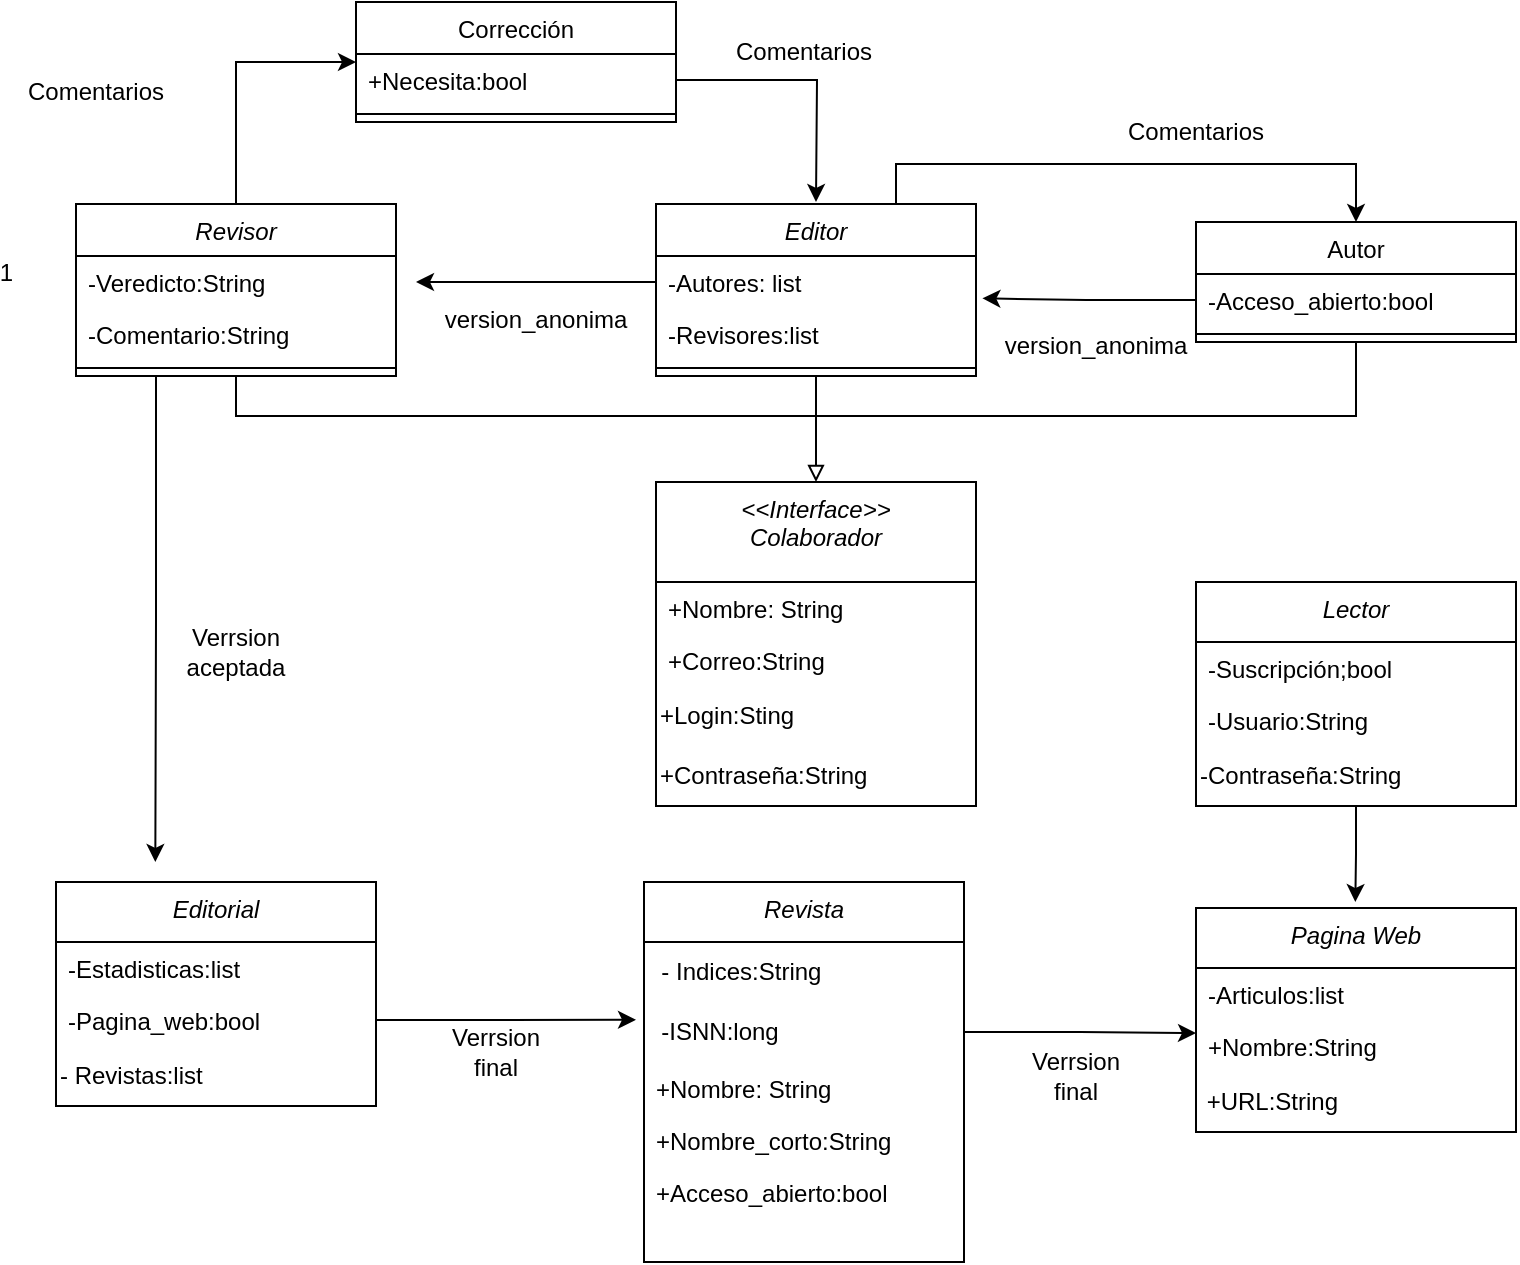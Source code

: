<mxfile version="20.8.23" type="device"><diagram id="C5RBs43oDa-KdzZeNtuy" name="Page-1"><mxGraphModel dx="1167" dy="610" grid="1" gridSize="10" guides="1" tooltips="1" connect="1" arrows="1" fold="1" page="1" pageScale="1" pageWidth="827" pageHeight="1169" math="0" shadow="0"><root><mxCell id="WIyWlLk6GJQsqaUBKTNV-0"/><mxCell id="WIyWlLk6GJQsqaUBKTNV-1" parent="WIyWlLk6GJQsqaUBKTNV-0"/><mxCell id="6Xy0rmNqguQryWlu0wrp-27" style="edgeStyle=orthogonalEdgeStyle;rounded=0;orthogonalLoop=1;jettySize=auto;html=1;exitX=0.75;exitY=0;exitDx=0;exitDy=0;entryX=0.5;entryY=0;entryDx=0;entryDy=0;" edge="1" parent="WIyWlLk6GJQsqaUBKTNV-1" source="zkfFHV4jXpPFQw0GAbJ--0" target="zkfFHV4jXpPFQw0GAbJ--17"><mxGeometry relative="1" as="geometry"/></mxCell><mxCell id="6Xy0rmNqguQryWlu0wrp-33" style="edgeStyle=orthogonalEdgeStyle;rounded=0;orthogonalLoop=1;jettySize=auto;html=1;exitX=0.5;exitY=1;exitDx=0;exitDy=0;entryX=0.5;entryY=0;entryDx=0;entryDy=0;endArrow=block;endFill=0;" edge="1" parent="WIyWlLk6GJQsqaUBKTNV-1" source="zkfFHV4jXpPFQw0GAbJ--0" target="6Xy0rmNqguQryWlu0wrp-14"><mxGeometry relative="1" as="geometry"/></mxCell><mxCell id="zkfFHV4jXpPFQw0GAbJ--0" value="Editor" style="swimlane;fontStyle=2;align=center;verticalAlign=top;childLayout=stackLayout;horizontal=1;startSize=26;horizontalStack=0;resizeParent=1;resizeLast=0;collapsible=1;marginBottom=0;rounded=0;shadow=0;strokeWidth=1;" parent="WIyWlLk6GJQsqaUBKTNV-1" vertex="1"><mxGeometry x="340" y="121" width="160" height="86" as="geometry"><mxRectangle x="230" y="140" width="160" height="26" as="alternateBounds"/></mxGeometry></mxCell><mxCell id="6Xy0rmNqguQryWlu0wrp-12" style="edgeStyle=orthogonalEdgeStyle;rounded=0;orthogonalLoop=1;jettySize=auto;html=1;exitX=0;exitY=0.5;exitDx=0;exitDy=0;" edge="1" parent="zkfFHV4jXpPFQw0GAbJ--0" source="zkfFHV4jXpPFQw0GAbJ--1"><mxGeometry relative="1" as="geometry"><mxPoint x="-120" y="39" as="targetPoint"/></mxGeometry></mxCell><mxCell id="zkfFHV4jXpPFQw0GAbJ--1" value="-Autores: list" style="text;align=left;verticalAlign=top;spacingLeft=4;spacingRight=4;overflow=hidden;rotatable=0;points=[[0,0.5],[1,0.5]];portConstraint=eastwest;" parent="zkfFHV4jXpPFQw0GAbJ--0" vertex="1"><mxGeometry y="26" width="160" height="26" as="geometry"/></mxCell><mxCell id="zkfFHV4jXpPFQw0GAbJ--2" value="-Revisores:list" style="text;align=left;verticalAlign=top;spacingLeft=4;spacingRight=4;overflow=hidden;rotatable=0;points=[[0,0.5],[1,0.5]];portConstraint=eastwest;rounded=0;shadow=0;html=0;" parent="zkfFHV4jXpPFQw0GAbJ--0" vertex="1"><mxGeometry y="52" width="160" height="26" as="geometry"/></mxCell><mxCell id="zkfFHV4jXpPFQw0GAbJ--4" value="" style="line;html=1;strokeWidth=1;align=left;verticalAlign=middle;spacingTop=-1;spacingLeft=3;spacingRight=3;rotatable=0;labelPosition=right;points=[];portConstraint=eastwest;" parent="zkfFHV4jXpPFQw0GAbJ--0" vertex="1"><mxGeometry y="78" width="160" height="8" as="geometry"/></mxCell><mxCell id="zkfFHV4jXpPFQw0GAbJ--17" value="Autor" style="swimlane;fontStyle=0;align=center;verticalAlign=top;childLayout=stackLayout;horizontal=1;startSize=26;horizontalStack=0;resizeParent=1;resizeLast=0;collapsible=1;marginBottom=0;rounded=0;shadow=0;strokeWidth=1;" parent="WIyWlLk6GJQsqaUBKTNV-1" vertex="1"><mxGeometry x="610" y="130" width="160" height="60" as="geometry"><mxRectangle x="550" y="140" width="160" height="26" as="alternateBounds"/></mxGeometry></mxCell><mxCell id="zkfFHV4jXpPFQw0GAbJ--18" value="-Acceso_abierto:bool" style="text;align=left;verticalAlign=top;spacingLeft=4;spacingRight=4;overflow=hidden;rotatable=0;points=[[0,0.5],[1,0.5]];portConstraint=eastwest;" parent="zkfFHV4jXpPFQw0GAbJ--17" vertex="1"><mxGeometry y="26" width="160" height="26" as="geometry"/></mxCell><mxCell id="zkfFHV4jXpPFQw0GAbJ--23" value="" style="line;html=1;strokeWidth=1;align=left;verticalAlign=middle;spacingTop=-1;spacingLeft=3;spacingRight=3;rotatable=0;labelPosition=right;points=[];portConstraint=eastwest;" parent="zkfFHV4jXpPFQw0GAbJ--17" vertex="1"><mxGeometry y="52" width="160" height="8" as="geometry"/></mxCell><mxCell id="6Xy0rmNqguQryWlu0wrp-3" value="1" style="resizable=0;align=right;verticalAlign=bottom;labelBackgroundColor=none;fontSize=12;" connectable="0" vertex="1" parent="WIyWlLk6GJQsqaUBKTNV-1"><mxGeometry x="20" y="164" as="geometry"/></mxCell><mxCell id="6Xy0rmNqguQryWlu0wrp-24" style="edgeStyle=orthogonalEdgeStyle;rounded=0;orthogonalLoop=1;jettySize=auto;html=1;exitX=0.5;exitY=0;exitDx=0;exitDy=0;entryX=0;entryY=0.5;entryDx=0;entryDy=0;" edge="1" parent="WIyWlLk6GJQsqaUBKTNV-1" source="6Xy0rmNqguQryWlu0wrp-6" target="6Xy0rmNqguQryWlu0wrp-21"><mxGeometry relative="1" as="geometry"/></mxCell><mxCell id="6Xy0rmNqguQryWlu0wrp-35" style="edgeStyle=orthogonalEdgeStyle;rounded=0;orthogonalLoop=1;jettySize=auto;html=1;exitX=0.5;exitY=1;exitDx=0;exitDy=0;entryX=0.5;entryY=1;entryDx=0;entryDy=0;endArrow=none;endFill=0;" edge="1" parent="WIyWlLk6GJQsqaUBKTNV-1" source="6Xy0rmNqguQryWlu0wrp-6" target="zkfFHV4jXpPFQw0GAbJ--17"><mxGeometry relative="1" as="geometry"/></mxCell><mxCell id="6Xy0rmNqguQryWlu0wrp-51" style="edgeStyle=orthogonalEdgeStyle;rounded=0;orthogonalLoop=1;jettySize=auto;html=1;exitX=0.25;exitY=1;exitDx=0;exitDy=0;endArrow=classic;endFill=1;" edge="1" parent="WIyWlLk6GJQsqaUBKTNV-1" source="6Xy0rmNqguQryWlu0wrp-6"><mxGeometry relative="1" as="geometry"><mxPoint x="89.667" y="450" as="targetPoint"/></mxGeometry></mxCell><mxCell id="6Xy0rmNqguQryWlu0wrp-6" value="Revisor" style="swimlane;fontStyle=2;align=center;verticalAlign=top;childLayout=stackLayout;horizontal=1;startSize=26;horizontalStack=0;resizeParent=1;resizeLast=0;collapsible=1;marginBottom=0;rounded=0;shadow=0;strokeWidth=1;" vertex="1" parent="WIyWlLk6GJQsqaUBKTNV-1"><mxGeometry x="50" y="121" width="160" height="86" as="geometry"><mxRectangle x="230" y="140" width="160" height="26" as="alternateBounds"/></mxGeometry></mxCell><mxCell id="6Xy0rmNqguQryWlu0wrp-7" value="-Veredicto:String" style="text;align=left;verticalAlign=top;spacingLeft=4;spacingRight=4;overflow=hidden;rotatable=0;points=[[0,0.5],[1,0.5]];portConstraint=eastwest;" vertex="1" parent="6Xy0rmNqguQryWlu0wrp-6"><mxGeometry y="26" width="160" height="26" as="geometry"/></mxCell><mxCell id="6Xy0rmNqguQryWlu0wrp-8" value="-Comentario:String" style="text;align=left;verticalAlign=top;spacingLeft=4;spacingRight=4;overflow=hidden;rotatable=0;points=[[0,0.5],[1,0.5]];portConstraint=eastwest;rounded=0;shadow=0;html=0;" vertex="1" parent="6Xy0rmNqguQryWlu0wrp-6"><mxGeometry y="52" width="160" height="26" as="geometry"/></mxCell><mxCell id="6Xy0rmNqguQryWlu0wrp-9" value="" style="line;html=1;strokeWidth=1;align=left;verticalAlign=middle;spacingTop=-1;spacingLeft=3;spacingRight=3;rotatable=0;labelPosition=right;points=[];portConstraint=eastwest;" vertex="1" parent="6Xy0rmNqguQryWlu0wrp-6"><mxGeometry y="78" width="160" height="8" as="geometry"/></mxCell><mxCell id="6Xy0rmNqguQryWlu0wrp-11" style="edgeStyle=orthogonalEdgeStyle;rounded=0;orthogonalLoop=1;jettySize=auto;html=1;exitX=0;exitY=0.5;exitDx=0;exitDy=0;entryX=1.02;entryY=0.815;entryDx=0;entryDy=0;entryPerimeter=0;" edge="1" parent="WIyWlLk6GJQsqaUBKTNV-1" source="zkfFHV4jXpPFQw0GAbJ--18" target="zkfFHV4jXpPFQw0GAbJ--1"><mxGeometry relative="1" as="geometry"/></mxCell><mxCell id="6Xy0rmNqguQryWlu0wrp-14" value="&lt;&lt;Interface&gt;&gt;&#10;Colaborador&#10;" style="swimlane;fontStyle=2;align=center;verticalAlign=top;childLayout=stackLayout;horizontal=1;startSize=50;horizontalStack=0;resizeParent=1;resizeLast=0;collapsible=1;marginBottom=0;rounded=0;shadow=0;strokeWidth=1;" vertex="1" parent="WIyWlLk6GJQsqaUBKTNV-1"><mxGeometry x="340" y="260" width="160" height="162" as="geometry"><mxRectangle x="230" y="140" width="160" height="26" as="alternateBounds"/></mxGeometry></mxCell><mxCell id="6Xy0rmNqguQryWlu0wrp-16" value="+Nombre: String" style="text;align=left;verticalAlign=top;spacingLeft=4;spacingRight=4;overflow=hidden;rotatable=0;points=[[0,0.5],[1,0.5]];portConstraint=eastwest;" vertex="1" parent="6Xy0rmNqguQryWlu0wrp-14"><mxGeometry y="50" width="160" height="26" as="geometry"/></mxCell><mxCell id="6Xy0rmNqguQryWlu0wrp-17" value="+Correo:String&#10;" style="text;align=left;verticalAlign=top;spacingLeft=4;spacingRight=4;overflow=hidden;rotatable=0;points=[[0,0.5],[1,0.5]];portConstraint=eastwest;rounded=0;shadow=0;html=0;" vertex="1" parent="6Xy0rmNqguQryWlu0wrp-14"><mxGeometry y="76" width="160" height="26" as="geometry"/></mxCell><mxCell id="6Xy0rmNqguQryWlu0wrp-19" value="+Login:Sting" style="text;html=1;strokeColor=none;fillColor=none;align=left;verticalAlign=middle;whiteSpace=wrap;rounded=0;" vertex="1" parent="6Xy0rmNqguQryWlu0wrp-14"><mxGeometry y="102" width="160" height="30" as="geometry"/></mxCell><mxCell id="6Xy0rmNqguQryWlu0wrp-20" value="+Contraseña:String" style="text;html=1;strokeColor=none;fillColor=none;align=left;verticalAlign=middle;whiteSpace=wrap;rounded=0;" vertex="1" parent="6Xy0rmNqguQryWlu0wrp-14"><mxGeometry y="132" width="160" height="30" as="geometry"/></mxCell><mxCell id="6Xy0rmNqguQryWlu0wrp-21" value="Corrección" style="swimlane;fontStyle=0;align=center;verticalAlign=top;childLayout=stackLayout;horizontal=1;startSize=26;horizontalStack=0;resizeParent=1;resizeLast=0;collapsible=1;marginBottom=0;rounded=0;shadow=0;strokeWidth=1;" vertex="1" parent="WIyWlLk6GJQsqaUBKTNV-1"><mxGeometry x="190" y="20" width="160" height="60" as="geometry"><mxRectangle x="550" y="140" width="160" height="26" as="alternateBounds"/></mxGeometry></mxCell><mxCell id="6Xy0rmNqguQryWlu0wrp-25" style="edgeStyle=orthogonalEdgeStyle;rounded=0;orthogonalLoop=1;jettySize=auto;html=1;exitX=1;exitY=0.5;exitDx=0;exitDy=0;" edge="1" parent="6Xy0rmNqguQryWlu0wrp-21" source="6Xy0rmNqguQryWlu0wrp-22"><mxGeometry relative="1" as="geometry"><mxPoint x="230" y="100" as="targetPoint"/></mxGeometry></mxCell><mxCell id="6Xy0rmNqguQryWlu0wrp-22" value="+Necesita:bool" style="text;align=left;verticalAlign=top;spacingLeft=4;spacingRight=4;overflow=hidden;rotatable=0;points=[[0,0.5],[1,0.5]];portConstraint=eastwest;" vertex="1" parent="6Xy0rmNqguQryWlu0wrp-21"><mxGeometry y="26" width="160" height="26" as="geometry"/></mxCell><mxCell id="6Xy0rmNqguQryWlu0wrp-23" value="" style="line;html=1;strokeWidth=1;align=left;verticalAlign=middle;spacingTop=-1;spacingLeft=3;spacingRight=3;rotatable=0;labelPosition=right;points=[];portConstraint=eastwest;" vertex="1" parent="6Xy0rmNqguQryWlu0wrp-21"><mxGeometry y="52" width="160" height="8" as="geometry"/></mxCell><mxCell id="6Xy0rmNqguQryWlu0wrp-28" value="version_anonima" style="text;html=1;strokeColor=none;fillColor=none;align=center;verticalAlign=middle;whiteSpace=wrap;rounded=0;" vertex="1" parent="WIyWlLk6GJQsqaUBKTNV-1"><mxGeometry x="250" y="164" width="60" height="30" as="geometry"/></mxCell><mxCell id="6Xy0rmNqguQryWlu0wrp-29" value="version_anonima" style="text;html=1;strokeColor=none;fillColor=none;align=center;verticalAlign=middle;whiteSpace=wrap;rounded=0;" vertex="1" parent="WIyWlLk6GJQsqaUBKTNV-1"><mxGeometry x="530" y="177" width="60" height="30" as="geometry"/></mxCell><mxCell id="6Xy0rmNqguQryWlu0wrp-30" value="Comentarios" style="text;html=1;strokeColor=none;fillColor=none;align=center;verticalAlign=middle;whiteSpace=wrap;rounded=0;" vertex="1" parent="WIyWlLk6GJQsqaUBKTNV-1"><mxGeometry x="30" y="50" width="60" height="30" as="geometry"/></mxCell><mxCell id="6Xy0rmNqguQryWlu0wrp-31" value="Comentarios" style="text;html=1;strokeColor=none;fillColor=none;align=center;verticalAlign=middle;whiteSpace=wrap;rounded=0;" vertex="1" parent="WIyWlLk6GJQsqaUBKTNV-1"><mxGeometry x="384" y="30" width="60" height="30" as="geometry"/></mxCell><mxCell id="6Xy0rmNqguQryWlu0wrp-32" value="Comentarios" style="text;html=1;strokeColor=none;fillColor=none;align=center;verticalAlign=middle;whiteSpace=wrap;rounded=0;" vertex="1" parent="WIyWlLk6GJQsqaUBKTNV-1"><mxGeometry x="580" y="70" width="60" height="30" as="geometry"/></mxCell><mxCell id="6Xy0rmNqguQryWlu0wrp-36" value="Editorial" style="swimlane;fontStyle=2;align=center;verticalAlign=top;childLayout=stackLayout;horizontal=1;startSize=30;horizontalStack=0;resizeParent=1;resizeLast=0;collapsible=1;marginBottom=0;rounded=0;shadow=0;strokeWidth=1;" vertex="1" parent="WIyWlLk6GJQsqaUBKTNV-1"><mxGeometry x="40" y="460" width="160" height="112" as="geometry"><mxRectangle x="230" y="140" width="160" height="26" as="alternateBounds"/></mxGeometry></mxCell><mxCell id="6Xy0rmNqguQryWlu0wrp-37" value="-Estadisticas:list" style="text;align=left;verticalAlign=top;spacingLeft=4;spacingRight=4;overflow=hidden;rotatable=0;points=[[0,0.5],[1,0.5]];portConstraint=eastwest;" vertex="1" parent="6Xy0rmNqguQryWlu0wrp-36"><mxGeometry y="30" width="160" height="26" as="geometry"/></mxCell><mxCell id="6Xy0rmNqguQryWlu0wrp-52" style="edgeStyle=orthogonalEdgeStyle;rounded=0;orthogonalLoop=1;jettySize=auto;html=1;exitX=1;exitY=0.5;exitDx=0;exitDy=0;endArrow=classic;endFill=1;" edge="1" parent="6Xy0rmNqguQryWlu0wrp-36" source="6Xy0rmNqguQryWlu0wrp-38"><mxGeometry relative="1" as="geometry"><mxPoint x="290" y="68.889" as="targetPoint"/></mxGeometry></mxCell><mxCell id="6Xy0rmNqguQryWlu0wrp-38" value="-Pagina_web:bool" style="text;align=left;verticalAlign=top;spacingLeft=4;spacingRight=4;overflow=hidden;rotatable=0;points=[[0,0.5],[1,0.5]];portConstraint=eastwest;rounded=0;shadow=0;html=0;" vertex="1" parent="6Xy0rmNqguQryWlu0wrp-36"><mxGeometry y="56" width="160" height="26" as="geometry"/></mxCell><mxCell id="6Xy0rmNqguQryWlu0wrp-39" value="- Revistas:list" style="text;html=1;strokeColor=none;fillColor=none;align=left;verticalAlign=middle;whiteSpace=wrap;rounded=0;" vertex="1" parent="6Xy0rmNqguQryWlu0wrp-36"><mxGeometry y="82" width="160" height="30" as="geometry"/></mxCell><mxCell id="6Xy0rmNqguQryWlu0wrp-41" value="Revista" style="swimlane;fontStyle=2;align=center;verticalAlign=top;childLayout=stackLayout;horizontal=1;startSize=30;horizontalStack=0;resizeParent=1;resizeLast=0;collapsible=1;marginBottom=0;rounded=0;shadow=0;strokeWidth=1;" vertex="1" parent="WIyWlLk6GJQsqaUBKTNV-1"><mxGeometry x="334" y="460" width="160" height="190" as="geometry"><mxRectangle x="230" y="140" width="160" height="26" as="alternateBounds"/></mxGeometry></mxCell><mxCell id="6Xy0rmNqguQryWlu0wrp-44" value="&amp;nbsp; - Indices:String" style="text;html=1;strokeColor=none;fillColor=none;align=left;verticalAlign=middle;whiteSpace=wrap;rounded=0;" vertex="1" parent="6Xy0rmNqguQryWlu0wrp-41"><mxGeometry y="30" width="160" height="30" as="geometry"/></mxCell><mxCell id="6Xy0rmNqguQryWlu0wrp-45" value="&amp;nbsp; -ISNN:long" style="text;html=1;strokeColor=none;fillColor=none;align=left;verticalAlign=middle;whiteSpace=wrap;rounded=0;" vertex="1" parent="6Xy0rmNqguQryWlu0wrp-41"><mxGeometry y="60" width="160" height="30" as="geometry"/></mxCell><mxCell id="6Xy0rmNqguQryWlu0wrp-42" value="+Nombre: String" style="text;align=left;verticalAlign=top;spacingLeft=4;spacingRight=4;overflow=hidden;rotatable=0;points=[[0,0.5],[1,0.5]];portConstraint=eastwest;" vertex="1" parent="6Xy0rmNqguQryWlu0wrp-41"><mxGeometry y="90" width="160" height="26" as="geometry"/></mxCell><mxCell id="6Xy0rmNqguQryWlu0wrp-43" value="+Nombre_corto:String" style="text;align=left;verticalAlign=top;spacingLeft=4;spacingRight=4;overflow=hidden;rotatable=0;points=[[0,0.5],[1,0.5]];portConstraint=eastwest;rounded=0;shadow=0;html=0;" vertex="1" parent="6Xy0rmNqguQryWlu0wrp-41"><mxGeometry y="116" width="160" height="26" as="geometry"/></mxCell><mxCell id="6Xy0rmNqguQryWlu0wrp-46" value="+Acceso_abierto:bool" style="text;align=left;verticalAlign=top;spacingLeft=4;spacingRight=4;overflow=hidden;rotatable=0;points=[[0,0.5],[1,0.5]];portConstraint=eastwest;" vertex="1" parent="6Xy0rmNqguQryWlu0wrp-41"><mxGeometry y="142" width="160" height="26" as="geometry"/></mxCell><mxCell id="6Xy0rmNqguQryWlu0wrp-47" value="Pagina Web" style="swimlane;fontStyle=2;align=center;verticalAlign=top;childLayout=stackLayout;horizontal=1;startSize=30;horizontalStack=0;resizeParent=1;resizeLast=0;collapsible=1;marginBottom=0;rounded=0;shadow=0;strokeWidth=1;" vertex="1" parent="WIyWlLk6GJQsqaUBKTNV-1"><mxGeometry x="610" y="473" width="160" height="112" as="geometry"><mxRectangle x="230" y="140" width="160" height="26" as="alternateBounds"/></mxGeometry></mxCell><mxCell id="6Xy0rmNqguQryWlu0wrp-49" value="-Articulos:list" style="text;align=left;verticalAlign=top;spacingLeft=4;spacingRight=4;overflow=hidden;rotatable=0;points=[[0,0.5],[1,0.5]];portConstraint=eastwest;rounded=0;shadow=0;html=0;" vertex="1" parent="6Xy0rmNqguQryWlu0wrp-47"><mxGeometry y="30" width="160" height="26" as="geometry"/></mxCell><mxCell id="6Xy0rmNqguQryWlu0wrp-48" value="+Nombre:String" style="text;align=left;verticalAlign=top;spacingLeft=4;spacingRight=4;overflow=hidden;rotatable=0;points=[[0,0.5],[1,0.5]];portConstraint=eastwest;" vertex="1" parent="6Xy0rmNqguQryWlu0wrp-47"><mxGeometry y="56" width="160" height="26" as="geometry"/></mxCell><mxCell id="6Xy0rmNqguQryWlu0wrp-50" value="&amp;nbsp;+URL:String" style="text;html=1;strokeColor=none;fillColor=none;align=left;verticalAlign=middle;whiteSpace=wrap;rounded=0;" vertex="1" parent="6Xy0rmNqguQryWlu0wrp-47"><mxGeometry y="82" width="160" height="30" as="geometry"/></mxCell><mxCell id="6Xy0rmNqguQryWlu0wrp-54" value="Verrsion aceptada" style="text;html=1;strokeColor=none;fillColor=none;align=center;verticalAlign=middle;whiteSpace=wrap;rounded=0;" vertex="1" parent="WIyWlLk6GJQsqaUBKTNV-1"><mxGeometry x="100" y="330" width="60" height="30" as="geometry"/></mxCell><mxCell id="6Xy0rmNqguQryWlu0wrp-55" value="Verrsion final" style="text;html=1;strokeColor=none;fillColor=none;align=center;verticalAlign=middle;whiteSpace=wrap;rounded=0;" vertex="1" parent="WIyWlLk6GJQsqaUBKTNV-1"><mxGeometry x="230" y="530" width="60" height="30" as="geometry"/></mxCell><mxCell id="6Xy0rmNqguQryWlu0wrp-56" value="Verrsion final" style="text;html=1;strokeColor=none;fillColor=none;align=center;verticalAlign=middle;whiteSpace=wrap;rounded=0;" vertex="1" parent="WIyWlLk6GJQsqaUBKTNV-1"><mxGeometry x="520" y="542" width="60" height="30" as="geometry"/></mxCell><mxCell id="6Xy0rmNqguQryWlu0wrp-53" style="edgeStyle=orthogonalEdgeStyle;rounded=0;orthogonalLoop=1;jettySize=auto;html=1;exitX=1;exitY=0.5;exitDx=0;exitDy=0;endArrow=classic;endFill=1;entryX=0;entryY=0.252;entryDx=0;entryDy=0;entryPerimeter=0;" edge="1" parent="WIyWlLk6GJQsqaUBKTNV-1" source="6Xy0rmNqguQryWlu0wrp-45" target="6Xy0rmNqguQryWlu0wrp-48"><mxGeometry relative="1" as="geometry"><mxPoint x="580" y="535.556" as="targetPoint"/></mxGeometry></mxCell><mxCell id="6Xy0rmNqguQryWlu0wrp-57" value="Lector" style="swimlane;fontStyle=2;align=center;verticalAlign=top;childLayout=stackLayout;horizontal=1;startSize=30;horizontalStack=0;resizeParent=1;resizeLast=0;collapsible=1;marginBottom=0;rounded=0;shadow=0;strokeWidth=1;" vertex="1" parent="WIyWlLk6GJQsqaUBKTNV-1"><mxGeometry x="610" y="310" width="160" height="112" as="geometry"><mxRectangle x="230" y="140" width="160" height="26" as="alternateBounds"/></mxGeometry></mxCell><mxCell id="6Xy0rmNqguQryWlu0wrp-58" value="-Suscripción;bool" style="text;align=left;verticalAlign=top;spacingLeft=4;spacingRight=4;overflow=hidden;rotatable=0;points=[[0,0.5],[1,0.5]];portConstraint=eastwest;rounded=0;shadow=0;html=0;" vertex="1" parent="6Xy0rmNqguQryWlu0wrp-57"><mxGeometry y="30" width="160" height="26" as="geometry"/></mxCell><mxCell id="6Xy0rmNqguQryWlu0wrp-59" value="-Usuario:String" style="text;align=left;verticalAlign=top;spacingLeft=4;spacingRight=4;overflow=hidden;rotatable=0;points=[[0,0.5],[1,0.5]];portConstraint=eastwest;" vertex="1" parent="6Xy0rmNqguQryWlu0wrp-57"><mxGeometry y="56" width="160" height="26" as="geometry"/></mxCell><mxCell id="6Xy0rmNqguQryWlu0wrp-61" style="edgeStyle=orthogonalEdgeStyle;rounded=0;orthogonalLoop=1;jettySize=auto;html=1;exitX=0.5;exitY=1;exitDx=0;exitDy=0;endArrow=classic;endFill=1;" edge="1" parent="6Xy0rmNqguQryWlu0wrp-57" source="6Xy0rmNqguQryWlu0wrp-60"><mxGeometry relative="1" as="geometry"><mxPoint x="79.667" y="160" as="targetPoint"/></mxGeometry></mxCell><mxCell id="6Xy0rmNqguQryWlu0wrp-60" value="-Contraseña:String" style="text;html=1;strokeColor=none;fillColor=none;align=left;verticalAlign=middle;whiteSpace=wrap;rounded=0;" vertex="1" parent="6Xy0rmNqguQryWlu0wrp-57"><mxGeometry y="82" width="160" height="30" as="geometry"/></mxCell></root></mxGraphModel></diagram></mxfile>